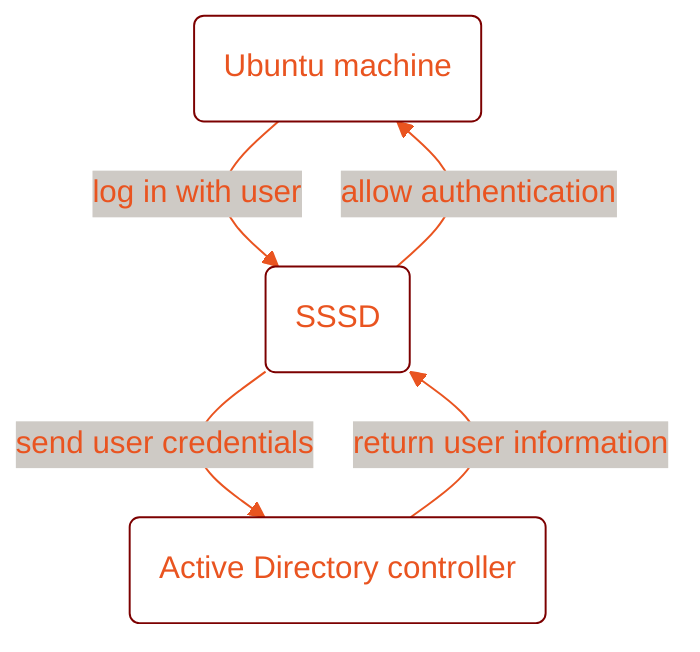 %%{init: {"theme": "base", "themeVariables": {
      'background': '#DDC9D4',
      'primaryColor': '#FFF',
      'primaryTextColor': '#E95420',
      'primaryBorderColor': '#7C0000',
      'lineColor': '#E95420',
      'secondaryColor': '#CECAC5'
}}}%%
flowchart TB
    adcli(Ubuntu machine)
    sssd(SSSD)
    adcon(Active Directory controller)

    adcli --"log in with user"--> sssd
    sssd --"send user credentials"--> adcon
    sssd --"allow authentication"--> adcli
    adcon --"return user information"--> sssd